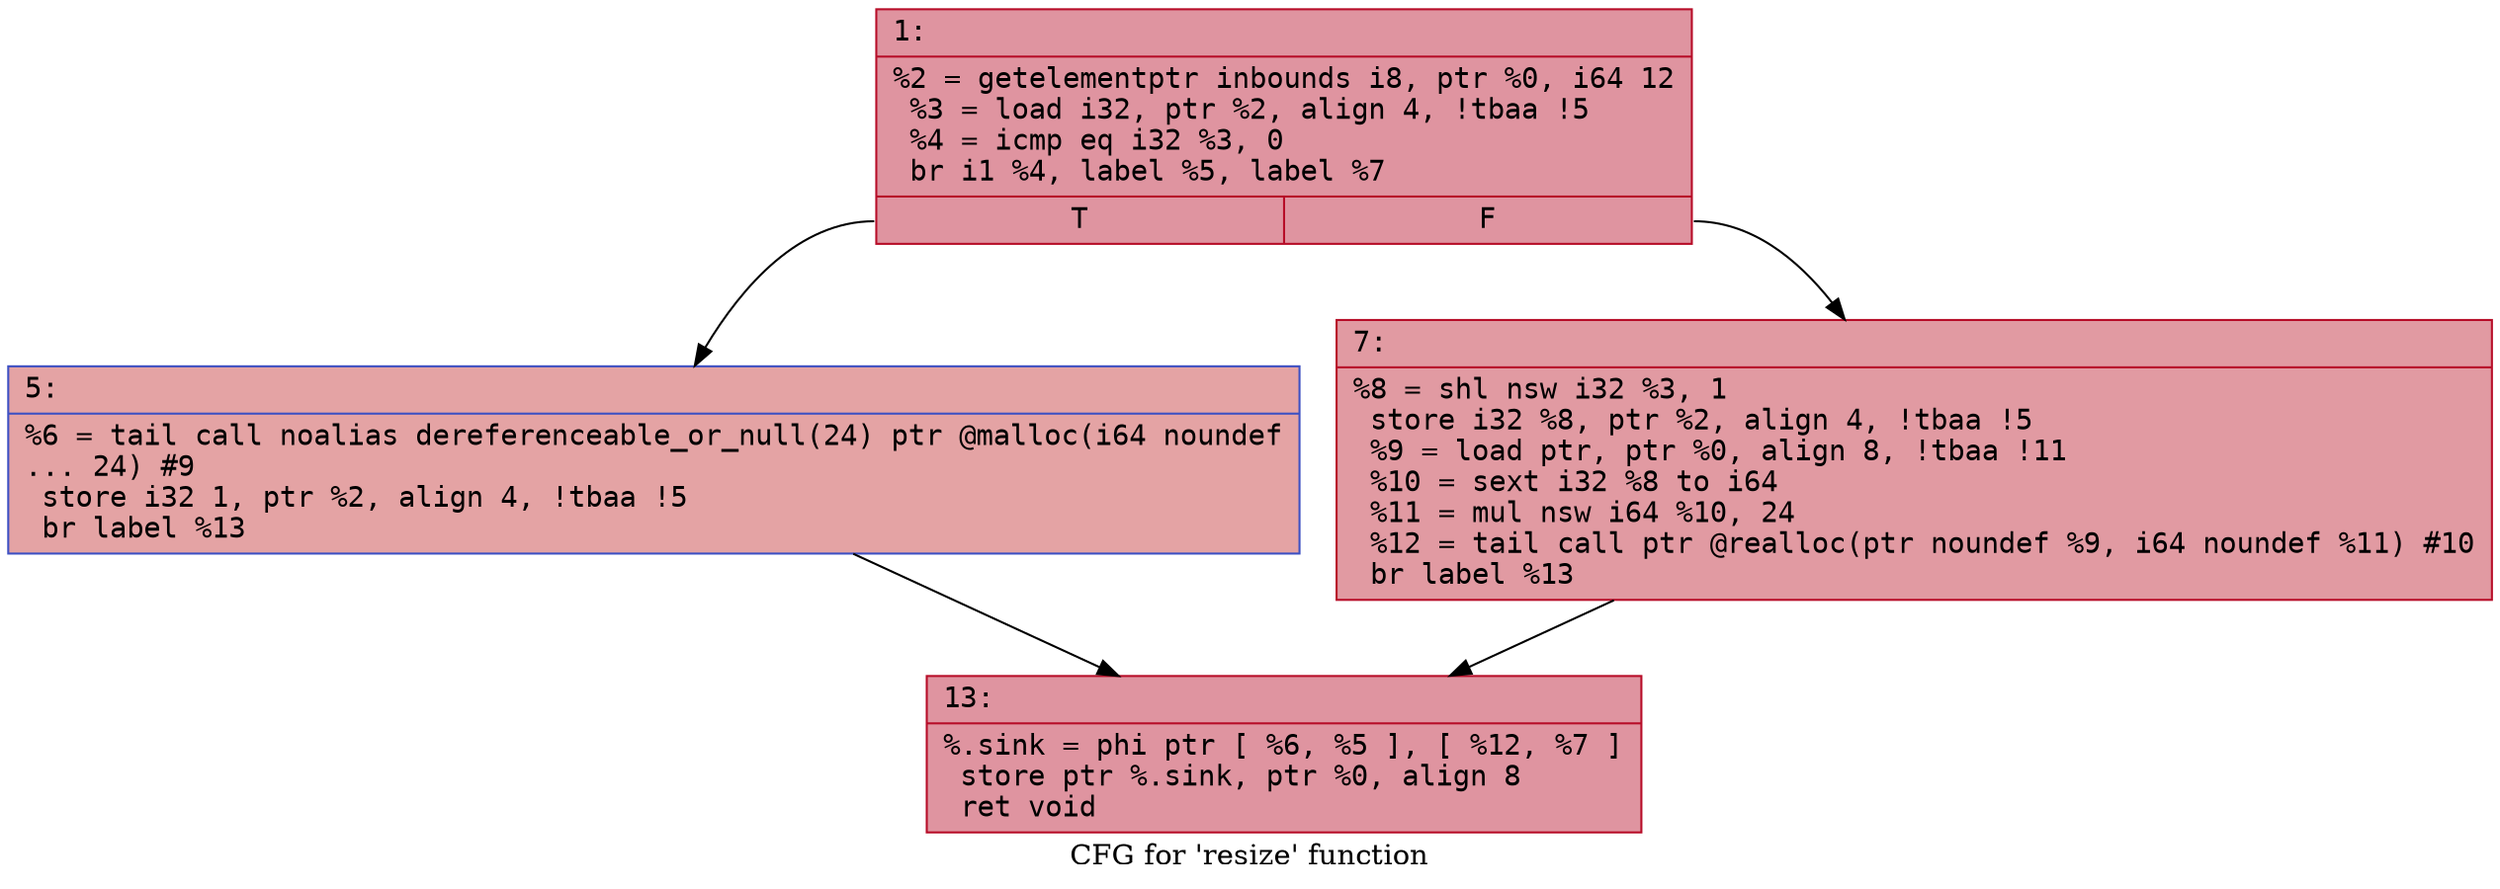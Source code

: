 digraph "CFG for 'resize' function" {
	label="CFG for 'resize' function";

	Node0x56e38e2acb00 [shape=record,color="#b70d28ff", style=filled, fillcolor="#b70d2870" fontname="Courier",label="{1:\l|  %2 = getelementptr inbounds i8, ptr %0, i64 12\l  %3 = load i32, ptr %2, align 4, !tbaa !5\l  %4 = icmp eq i32 %3, 0\l  br i1 %4, label %5, label %7\l|{<s0>T|<s1>F}}"];
	Node0x56e38e2acb00:s0 -> Node0x56e38e2accb0[tooltip="1 -> 5\nProbability 37.50%" ];
	Node0x56e38e2acb00:s1 -> Node0x56e38e2b1ad0[tooltip="1 -> 7\nProbability 62.50%" ];
	Node0x56e38e2accb0 [shape=record,color="#3d50c3ff", style=filled, fillcolor="#c32e3170" fontname="Courier",label="{5:\l|  %6 = tail call noalias dereferenceable_or_null(24) ptr @malloc(i64 noundef\l... 24) #9\l  store i32 1, ptr %2, align 4, !tbaa !5\l  br label %13\l}"];
	Node0x56e38e2accb0 -> Node0x56e38e2b24d0[tooltip="5 -> 13\nProbability 100.00%" ];
	Node0x56e38e2b1ad0 [shape=record,color="#b70d28ff", style=filled, fillcolor="#bb1b2c70" fontname="Courier",label="{7:\l|  %8 = shl nsw i32 %3, 1\l  store i32 %8, ptr %2, align 4, !tbaa !5\l  %9 = load ptr, ptr %0, align 8, !tbaa !11\l  %10 = sext i32 %8 to i64\l  %11 = mul nsw i64 %10, 24\l  %12 = tail call ptr @realloc(ptr noundef %9, i64 noundef %11) #10\l  br label %13\l}"];
	Node0x56e38e2b1ad0 -> Node0x56e38e2b24d0[tooltip="7 -> 13\nProbability 100.00%" ];
	Node0x56e38e2b24d0 [shape=record,color="#b70d28ff", style=filled, fillcolor="#b70d2870" fontname="Courier",label="{13:\l|  %.sink = phi ptr [ %6, %5 ], [ %12, %7 ]\l  store ptr %.sink, ptr %0, align 8\l  ret void\l}"];
}
